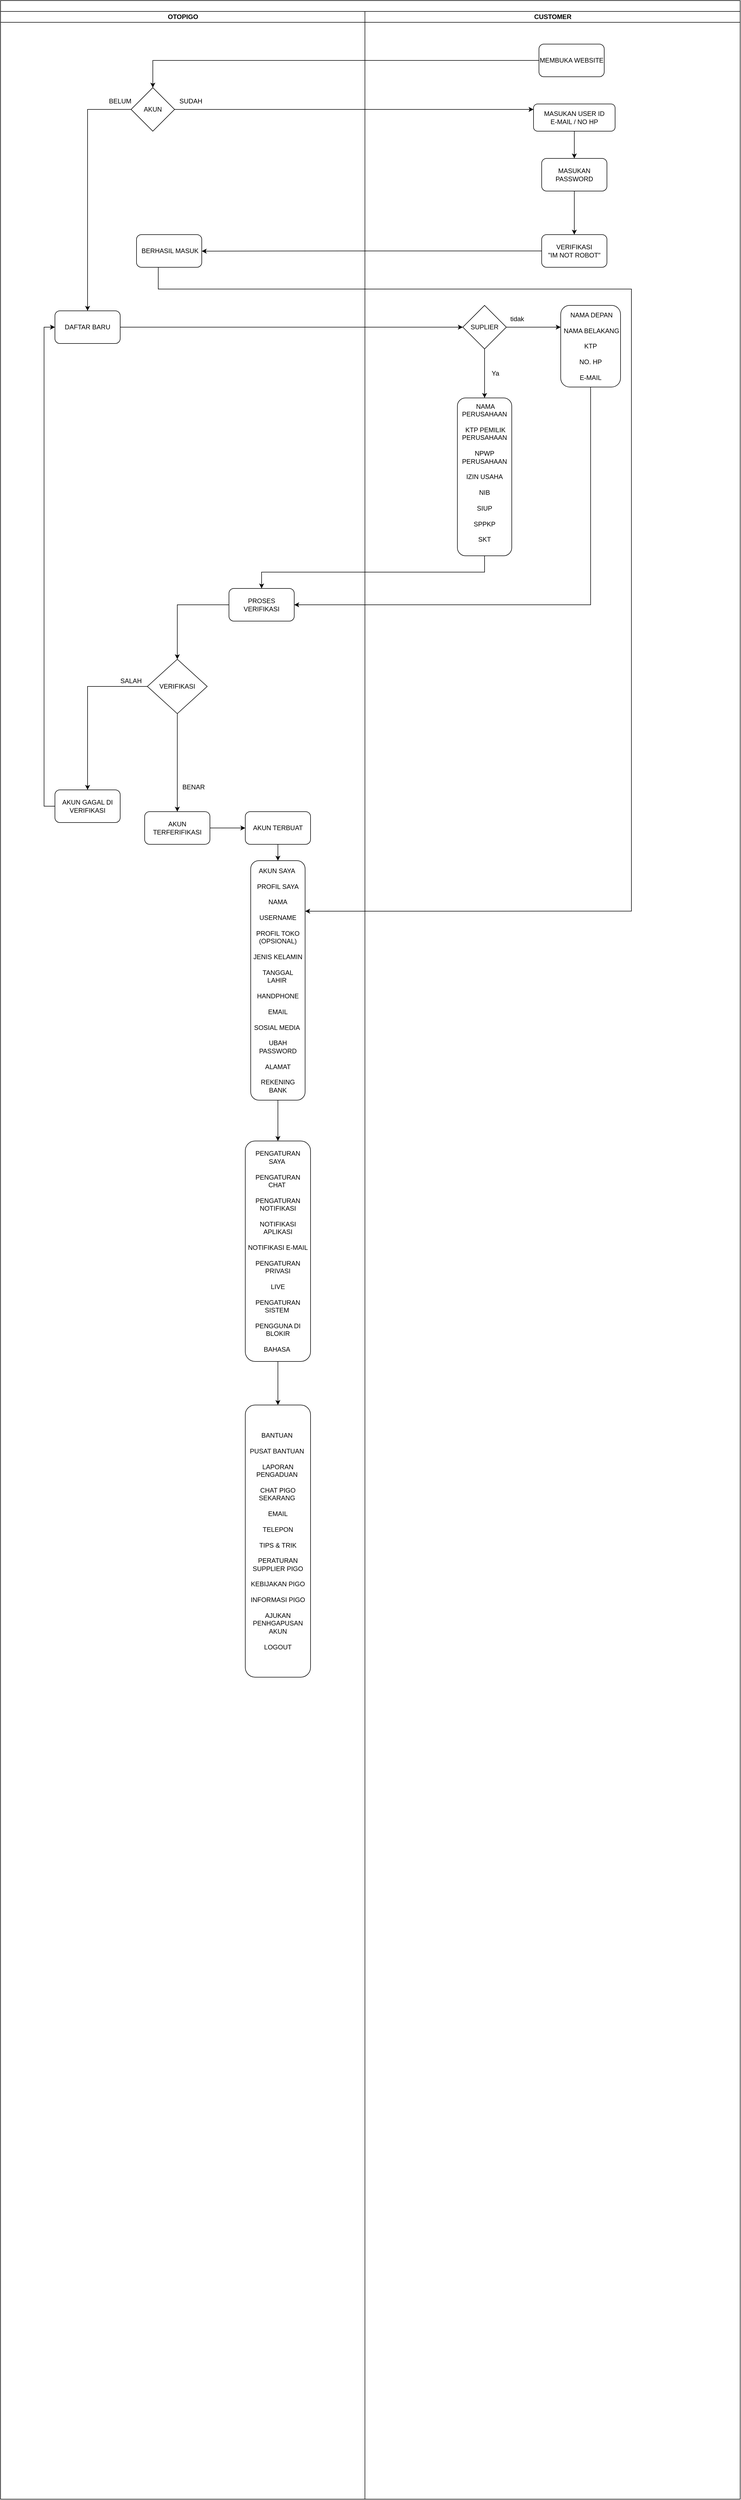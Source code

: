 <mxfile version="15.4.0" type="device"><diagram name="Page-1" id="74e2e168-ea6b-b213-b513-2b3c1d86103e"><mxGraphModel dx="1024" dy="592" grid="1" gridSize="10" guides="1" tooltips="1" connect="1" arrows="1" fold="1" page="1" pageScale="1" pageWidth="1100" pageHeight="850" background="none" math="0" shadow="0"><root><mxCell id="0"/><mxCell id="1" parent="0"/><mxCell id="77e6c97f196da883-1" value="" style="swimlane;html=1;childLayout=stackLayout;startSize=20;rounded=0;shadow=0;labelBackgroundColor=none;strokeWidth=1;fontFamily=Verdana;fontSize=8;align=center;" parent="1" vertex="1"><mxGeometry x="70" y="40" width="1360" height="4590" as="geometry"/></mxCell><mxCell id="XPItUe7Kpsux7hH2Lb_a-3" style="edgeStyle=orthogonalEdgeStyle;rounded=0;orthogonalLoop=1;jettySize=auto;html=1;exitX=1;exitY=0.5;exitDx=0;exitDy=0;entryX=0;entryY=0.5;entryDx=0;entryDy=0;" parent="77e6c97f196da883-1" source="unhP2kOYL-Sh8_WDmeJJ-26" target="XPItUe7Kpsux7hH2Lb_a-1" edge="1"><mxGeometry relative="1" as="geometry"/></mxCell><mxCell id="77e6c97f196da883-2" value="OTOPIGO" style="swimlane;html=1;startSize=20;" parent="77e6c97f196da883-1" vertex="1"><mxGeometry y="20" width="670" height="4570" as="geometry"/></mxCell><mxCell id="unhP2kOYL-Sh8_WDmeJJ-27" style="edgeStyle=orthogonalEdgeStyle;rounded=0;orthogonalLoop=1;jettySize=auto;html=1;exitX=0;exitY=0.5;exitDx=0;exitDy=0;entryX=0.5;entryY=0;entryDx=0;entryDy=0;" parent="77e6c97f196da883-2" source="unhP2kOYL-Sh8_WDmeJJ-6" target="unhP2kOYL-Sh8_WDmeJJ-26" edge="1"><mxGeometry relative="1" as="geometry"/></mxCell><mxCell id="unhP2kOYL-Sh8_WDmeJJ-6" value="AKUN" style="rhombus;whiteSpace=wrap;html=1;" parent="77e6c97f196da883-2" vertex="1"><mxGeometry x="240" y="140" width="80" height="80" as="geometry"/></mxCell><mxCell id="unhP2kOYL-Sh8_WDmeJJ-14" value="SUDAH" style="text;html=1;strokeColor=none;fillColor=none;align=center;verticalAlign=middle;whiteSpace=wrap;rounded=0;" parent="77e6c97f196da883-2" vertex="1"><mxGeometry x="320" y="150" width="60" height="30" as="geometry"/></mxCell><mxCell id="unhP2kOYL-Sh8_WDmeJJ-21" value="&amp;nbsp;BERHASIL MASUK" style="rounded=1;whiteSpace=wrap;html=1;" parent="77e6c97f196da883-2" vertex="1"><mxGeometry x="250" y="410" width="120" height="60" as="geometry"/></mxCell><mxCell id="unhP2kOYL-Sh8_WDmeJJ-26" value="DAFTAR BARU" style="rounded=1;whiteSpace=wrap;html=1;" parent="77e6c97f196da883-2" vertex="1"><mxGeometry x="100" y="550" width="120" height="60" as="geometry"/></mxCell><mxCell id="unhP2kOYL-Sh8_WDmeJJ-28" value="BELUM" style="text;html=1;strokeColor=none;fillColor=none;align=center;verticalAlign=middle;whiteSpace=wrap;rounded=0;" parent="77e6c97f196da883-2" vertex="1"><mxGeometry x="190" y="150" width="60" height="30" as="geometry"/></mxCell><mxCell id="unhP2kOYL-Sh8_WDmeJJ-61" value="VERIFIKASI" style="rhombus;whiteSpace=wrap;html=1;" parent="77e6c97f196da883-2" vertex="1"><mxGeometry x="270" y="1190" width="110" height="100" as="geometry"/></mxCell><mxCell id="unhP2kOYL-Sh8_WDmeJJ-68" value="BENAR" style="text;html=1;strokeColor=none;fillColor=none;align=center;verticalAlign=middle;whiteSpace=wrap;rounded=0;" parent="77e6c97f196da883-2" vertex="1"><mxGeometry x="325" y="1410" width="60" height="30" as="geometry"/></mxCell><mxCell id="unhP2kOYL-Sh8_WDmeJJ-69" value="SALAH" style="text;html=1;strokeColor=none;fillColor=none;align=center;verticalAlign=middle;whiteSpace=wrap;rounded=0;" parent="77e6c97f196da883-2" vertex="1"><mxGeometry x="170" y="1215" width="140" height="30" as="geometry"/></mxCell><mxCell id="unhP2kOYL-Sh8_WDmeJJ-94" value="" style="endArrow=none;html=1;rounded=0;edgeStyle=orthogonalEdgeStyle;" parent="77e6c97f196da883-2" edge="1"><mxGeometry width="50" height="50" relative="1" as="geometry"><mxPoint x="290" y="470" as="sourcePoint"/><mxPoint x="1160" y="1557" as="targetPoint"/><Array as="points"><mxPoint x="290" y="510"/><mxPoint x="1160" y="510"/><mxPoint x="1160" y="1557"/></Array></mxGeometry></mxCell><mxCell id="unhP2kOYL-Sh8_WDmeJJ-99" value="&lt;br&gt;&lt;br&gt;" style="edgeLabel;html=1;align=center;verticalAlign=middle;resizable=0;points=[];" parent="unhP2kOYL-Sh8_WDmeJJ-94" vertex="1" connectable="0"><mxGeometry x="0.814" y="-4" relative="1" as="geometry"><mxPoint as="offset"/></mxGeometry></mxCell><mxCell id="XPItUe7Kpsux7hH2Lb_a-23" style="edgeStyle=orthogonalEdgeStyle;rounded=0;orthogonalLoop=1;jettySize=auto;html=1;exitX=0;exitY=0.5;exitDx=0;exitDy=0;entryX=0.5;entryY=0;entryDx=0;entryDy=0;" parent="77e6c97f196da883-2" source="XPItUe7Kpsux7hH2Lb_a-8" target="unhP2kOYL-Sh8_WDmeJJ-61" edge="1"><mxGeometry relative="1" as="geometry"/></mxCell><mxCell id="XPItUe7Kpsux7hH2Lb_a-8" value="PROSES VERIFIKASI" style="rounded=1;whiteSpace=wrap;html=1;" parent="77e6c97f196da883-2" vertex="1"><mxGeometry x="420" y="1060" width="120" height="60" as="geometry"/></mxCell><mxCell id="kUcL3KY3kuiJCjbiasN_-1" style="edgeStyle=orthogonalEdgeStyle;rounded=0;orthogonalLoop=1;jettySize=auto;html=1;exitX=0;exitY=0.5;exitDx=0;exitDy=0;entryX=0;entryY=0.5;entryDx=0;entryDy=0;" edge="1" parent="77e6c97f196da883-2" source="unhP2kOYL-Sh8_WDmeJJ-65" target="unhP2kOYL-Sh8_WDmeJJ-26"><mxGeometry relative="1" as="geometry"/></mxCell><mxCell id="unhP2kOYL-Sh8_WDmeJJ-65" value="AKUN GAGAL DI VERIFIKASI" style="rounded=1;whiteSpace=wrap;html=1;" parent="77e6c97f196da883-2" vertex="1"><mxGeometry x="100" y="1430" width="120" height="60" as="geometry"/></mxCell><mxCell id="unhP2kOYL-Sh8_WDmeJJ-67" style="edgeStyle=orthogonalEdgeStyle;rounded=0;orthogonalLoop=1;jettySize=auto;html=1;entryX=0.5;entryY=0;entryDx=0;entryDy=0;exitX=0;exitY=0.5;exitDx=0;exitDy=0;" parent="77e6c97f196da883-2" source="unhP2kOYL-Sh8_WDmeJJ-61" target="unhP2kOYL-Sh8_WDmeJJ-65" edge="1"><mxGeometry relative="1" as="geometry"><mxPoint x="260" y="1240" as="sourcePoint"/></mxGeometry></mxCell><mxCell id="unhP2kOYL-Sh8_WDmeJJ-62" value="AKUN TERFERIFIKASI" style="rounded=1;whiteSpace=wrap;html=1;" parent="77e6c97f196da883-2" vertex="1"><mxGeometry x="265" y="1470" width="120" height="60" as="geometry"/></mxCell><mxCell id="unhP2kOYL-Sh8_WDmeJJ-64" style="edgeStyle=orthogonalEdgeStyle;rounded=0;orthogonalLoop=1;jettySize=auto;html=1;exitX=0.5;exitY=1;exitDx=0;exitDy=0;entryX=0.5;entryY=0;entryDx=0;entryDy=0;" parent="77e6c97f196da883-2" source="unhP2kOYL-Sh8_WDmeJJ-61" target="unhP2kOYL-Sh8_WDmeJJ-62" edge="1"><mxGeometry relative="1" as="geometry"/></mxCell><mxCell id="unhP2kOYL-Sh8_WDmeJJ-70" value="AKUN TERBUAT" style="whiteSpace=wrap;html=1;rounded=1;" parent="77e6c97f196da883-2" vertex="1"><mxGeometry x="450" y="1470" width="120" height="60" as="geometry"/></mxCell><mxCell id="unhP2kOYL-Sh8_WDmeJJ-71" value="" style="edgeStyle=orthogonalEdgeStyle;rounded=0;orthogonalLoop=1;jettySize=auto;html=1;" parent="77e6c97f196da883-2" source="unhP2kOYL-Sh8_WDmeJJ-62" target="unhP2kOYL-Sh8_WDmeJJ-70" edge="1"><mxGeometry relative="1" as="geometry"/></mxCell><mxCell id="unhP2kOYL-Sh8_WDmeJJ-76" value="AKUN SAYA&amp;nbsp;&lt;br&gt;&lt;br&gt;PROFIL SAYA&lt;br&gt;&lt;br&gt;NAMA&lt;br&gt;&lt;br&gt;USERNAME&lt;br&gt;&lt;br&gt;PROFIL TOKO (OPSIONAL)&lt;br&gt;&lt;br&gt;JENIS KELAMIN&lt;br&gt;&lt;br&gt;TANGGAL LAHIR&amp;nbsp;&lt;br&gt;&lt;br&gt;HANDPHONE&lt;br&gt;&lt;br&gt;EMAIL&lt;br&gt;&lt;br&gt;SOSIAL MEDIA&amp;nbsp;&lt;br&gt;&lt;br&gt;UBAH PASSWORD&lt;br&gt;&lt;br&gt;ALAMAT&lt;br&gt;&lt;br&gt;REKENING BANK" style="whiteSpace=wrap;html=1;rounded=1;" parent="77e6c97f196da883-2" vertex="1"><mxGeometry x="460" y="1560" width="100" height="440" as="geometry"/></mxCell><mxCell id="unhP2kOYL-Sh8_WDmeJJ-77" value="" style="edgeStyle=orthogonalEdgeStyle;rounded=0;orthogonalLoop=1;jettySize=auto;html=1;" parent="77e6c97f196da883-2" source="unhP2kOYL-Sh8_WDmeJJ-70" target="unhP2kOYL-Sh8_WDmeJJ-76" edge="1"><mxGeometry relative="1" as="geometry"/></mxCell><mxCell id="unhP2kOYL-Sh8_WDmeJJ-79" value="PENGATURAN SAYA&amp;nbsp;&lt;br&gt;&lt;br&gt;PENGATURAN CHAT&amp;nbsp;&lt;br&gt;&lt;br&gt;PENGATURAN NOTIFIKASI&lt;br&gt;&lt;br&gt;NOTIFIKASI APLIKASI&lt;br&gt;&lt;br&gt;NOTIFIKASI E-MAIL&lt;br&gt;&lt;br&gt;PENGATURAN PRIVASI&lt;br&gt;&lt;br&gt;LIVE&lt;br&gt;&lt;br&gt;PENGATURAN SISTEM&amp;nbsp;&lt;br&gt;&lt;br&gt;PENGGUNA DI BLOKIR&lt;br&gt;&lt;br&gt;BAHASA&amp;nbsp;" style="whiteSpace=wrap;html=1;rounded=1;" parent="77e6c97f196da883-2" vertex="1"><mxGeometry x="450" y="2075" width="120" height="405" as="geometry"/></mxCell><mxCell id="unhP2kOYL-Sh8_WDmeJJ-80" value="" style="edgeStyle=orthogonalEdgeStyle;rounded=0;orthogonalLoop=1;jettySize=auto;html=1;" parent="77e6c97f196da883-2" source="unhP2kOYL-Sh8_WDmeJJ-76" target="unhP2kOYL-Sh8_WDmeJJ-79" edge="1"><mxGeometry relative="1" as="geometry"/></mxCell><mxCell id="unhP2kOYL-Sh8_WDmeJJ-81" value="BANTUAN&amp;nbsp;&lt;br&gt;&lt;br&gt;PUSAT BANTUAN&amp;nbsp;&lt;br&gt;&lt;br&gt;LAPORAN PENGADUAN&amp;nbsp;&lt;br&gt;&lt;br&gt;CHAT PIGO SEKARANG&amp;nbsp;&lt;br&gt;&lt;br&gt;EMAIL&lt;br&gt;&lt;br&gt;TELEPON&lt;br&gt;&lt;br&gt;TIPS &amp;amp; TRIK&lt;br&gt;&lt;br&gt;PERATURAN SUPPLIER PIGO&lt;br&gt;&lt;br&gt;KEBIJAKAN PIGO&lt;br&gt;&lt;br&gt;INFORMASI PIGO&lt;br&gt;&lt;br&gt;AJUKAN PENHGAPUSAN AKUN&lt;br&gt;&lt;br&gt;LOGOUT" style="whiteSpace=wrap;html=1;rounded=1;" parent="77e6c97f196da883-2" vertex="1"><mxGeometry x="450" y="2560" width="120" height="500" as="geometry"/></mxCell><mxCell id="unhP2kOYL-Sh8_WDmeJJ-82" value="" style="edgeStyle=orthogonalEdgeStyle;rounded=0;orthogonalLoop=1;jettySize=auto;html=1;" parent="77e6c97f196da883-2" source="unhP2kOYL-Sh8_WDmeJJ-79" target="unhP2kOYL-Sh8_WDmeJJ-81" edge="1"><mxGeometry relative="1" as="geometry"/></mxCell><mxCell id="77e6c97f196da883-3" value="CUSTOMER" style="swimlane;html=1;startSize=20;" parent="77e6c97f196da883-1" vertex="1"><mxGeometry x="670" y="20" width="690" height="4570" as="geometry"/></mxCell><mxCell id="unhP2kOYL-Sh8_WDmeJJ-4" value="MEMBUKA WEBSITE" style="rounded=1;whiteSpace=wrap;html=1;" parent="77e6c97f196da883-3" vertex="1"><mxGeometry x="320" y="60" width="120" height="60" as="geometry"/></mxCell><mxCell id="unhP2kOYL-Sh8_WDmeJJ-12" value="MASUKAN USER ID&lt;br&gt;E-MAIL / NO HP" style="rounded=1;whiteSpace=wrap;html=1;" parent="77e6c97f196da883-3" vertex="1"><mxGeometry x="310" y="170" width="150" height="50" as="geometry"/></mxCell><mxCell id="unhP2kOYL-Sh8_WDmeJJ-17" value="MASUKAN PASSWORD" style="whiteSpace=wrap;html=1;rounded=1;" parent="77e6c97f196da883-3" vertex="1"><mxGeometry x="325" y="270" width="120" height="60" as="geometry"/></mxCell><mxCell id="unhP2kOYL-Sh8_WDmeJJ-19" style="edgeStyle=orthogonalEdgeStyle;rounded=0;orthogonalLoop=1;jettySize=auto;html=1;exitX=0.5;exitY=1;exitDx=0;exitDy=0;" parent="77e6c97f196da883-3" source="unhP2kOYL-Sh8_WDmeJJ-12" target="unhP2kOYL-Sh8_WDmeJJ-17" edge="1"><mxGeometry relative="1" as="geometry"/></mxCell><mxCell id="unhP2kOYL-Sh8_WDmeJJ-29" value="&amp;nbsp;NAMA PERUSAHAAN&lt;br&gt;&lt;br&gt;&amp;nbsp;KTP PEMILIK PERUSAHAAN&lt;br&gt;&amp;nbsp;&lt;br&gt;NPWP PERUSAHAAN&lt;br&gt;&lt;br&gt;IZIN USAHA&lt;br&gt;&lt;br&gt;NIB&lt;br&gt;&lt;br&gt;SIUP&lt;br&gt;&lt;br&gt;SPPKP&lt;br&gt;&lt;br&gt;SKT&lt;br&gt;&lt;br&gt;" style="whiteSpace=wrap;html=1;rounded=1;" parent="77e6c97f196da883-3" vertex="1"><mxGeometry x="170" y="710" width="100" height="290" as="geometry"/></mxCell><mxCell id="unhP2kOYL-Sh8_WDmeJJ-109" value="" style="endArrow=classic;html=1;rounded=0;edgeStyle=orthogonalEdgeStyle;entryX=1.001;entryY=0.211;entryDx=0;entryDy=0;entryPerimeter=0;" parent="77e6c97f196da883-3" target="unhP2kOYL-Sh8_WDmeJJ-76" edge="1"><mxGeometry width="50" height="50" relative="1" as="geometry"><mxPoint x="490" y="1550" as="sourcePoint"/><mxPoint x="520" y="1640" as="targetPoint"/><Array as="points"><mxPoint x="490" y="1653"/></Array></mxGeometry></mxCell><mxCell id="XPItUe7Kpsux7hH2Lb_a-4" style="edgeStyle=orthogonalEdgeStyle;rounded=0;orthogonalLoop=1;jettySize=auto;html=1;exitX=0.5;exitY=1;exitDx=0;exitDy=0;" parent="77e6c97f196da883-3" source="XPItUe7Kpsux7hH2Lb_a-1" target="unhP2kOYL-Sh8_WDmeJJ-29" edge="1"><mxGeometry relative="1" as="geometry"/></mxCell><mxCell id="XPItUe7Kpsux7hH2Lb_a-5" style="edgeStyle=orthogonalEdgeStyle;rounded=0;orthogonalLoop=1;jettySize=auto;html=1;exitX=1;exitY=0.5;exitDx=0;exitDy=0;" parent="77e6c97f196da883-3" source="XPItUe7Kpsux7hH2Lb_a-1" target="XPItUe7Kpsux7hH2Lb_a-2" edge="1"><mxGeometry relative="1" as="geometry"><Array as="points"><mxPoint x="340" y="580"/><mxPoint x="340" y="580"/></Array></mxGeometry></mxCell><mxCell id="XPItUe7Kpsux7hH2Lb_a-1" value="SUPLIER" style="rhombus;whiteSpace=wrap;html=1;" parent="77e6c97f196da883-3" vertex="1"><mxGeometry x="180" y="540" width="80" height="80" as="geometry"/></mxCell><mxCell id="XPItUe7Kpsux7hH2Lb_a-2" value="&amp;nbsp;NAMA DEPAN&lt;br&gt;&lt;br&gt;&amp;nbsp;NAMA BELAKANG&lt;br&gt;&amp;nbsp;&lt;br&gt;KTP&lt;br&gt;&lt;br&gt;NO. HP&lt;br&gt;&lt;br&gt;E-MAIL" style="whiteSpace=wrap;html=1;rounded=1;" parent="77e6c97f196da883-3" vertex="1"><mxGeometry x="360" y="540" width="110" height="150" as="geometry"/></mxCell><mxCell id="XPItUe7Kpsux7hH2Lb_a-6" value="tidak" style="text;html=1;strokeColor=none;fillColor=none;align=center;verticalAlign=middle;whiteSpace=wrap;rounded=0;" parent="77e6c97f196da883-3" vertex="1"><mxGeometry x="250" y="550" width="60" height="30" as="geometry"/></mxCell><mxCell id="XPItUe7Kpsux7hH2Lb_a-7" value="Ya" style="text;html=1;strokeColor=none;fillColor=none;align=center;verticalAlign=middle;whiteSpace=wrap;rounded=0;" parent="77e6c97f196da883-3" vertex="1"><mxGeometry x="210" y="650" width="60" height="30" as="geometry"/></mxCell><mxCell id="unhP2kOYL-Sh8_WDmeJJ-23" value="VERIFIKASI &lt;br&gt;&quot;IM NOT ROBOT&quot;" style="whiteSpace=wrap;html=1;rounded=1;" parent="77e6c97f196da883-3" vertex="1"><mxGeometry x="325" y="410" width="120" height="60" as="geometry"/></mxCell><mxCell id="unhP2kOYL-Sh8_WDmeJJ-24" value="" style="edgeStyle=orthogonalEdgeStyle;rounded=0;orthogonalLoop=1;jettySize=auto;html=1;" parent="77e6c97f196da883-3" source="unhP2kOYL-Sh8_WDmeJJ-17" target="unhP2kOYL-Sh8_WDmeJJ-23" edge="1"><mxGeometry relative="1" as="geometry"/></mxCell><mxCell id="XPItUe7Kpsux7hH2Lb_a-21" style="edgeStyle=orthogonalEdgeStyle;rounded=0;orthogonalLoop=1;jettySize=auto;html=1;exitX=0.5;exitY=1;exitDx=0;exitDy=0;entryX=1;entryY=0.5;entryDx=0;entryDy=0;" parent="77e6c97f196da883-1" source="XPItUe7Kpsux7hH2Lb_a-2" target="XPItUe7Kpsux7hH2Lb_a-8" edge="1"><mxGeometry relative="1" as="geometry"/></mxCell><mxCell id="XPItUe7Kpsux7hH2Lb_a-22" style="edgeStyle=orthogonalEdgeStyle;rounded=0;orthogonalLoop=1;jettySize=auto;html=1;exitX=0.5;exitY=1;exitDx=0;exitDy=0;entryX=0.5;entryY=0;entryDx=0;entryDy=0;" parent="77e6c97f196da883-1" source="unhP2kOYL-Sh8_WDmeJJ-29" target="XPItUe7Kpsux7hH2Lb_a-8" edge="1"><mxGeometry relative="1" as="geometry"/></mxCell><mxCell id="unhP2kOYL-Sh8_WDmeJJ-7" style="edgeStyle=orthogonalEdgeStyle;rounded=0;orthogonalLoop=1;jettySize=auto;html=1;exitX=0;exitY=0.5;exitDx=0;exitDy=0;entryX=0.5;entryY=0;entryDx=0;entryDy=0;" parent="77e6c97f196da883-1" source="unhP2kOYL-Sh8_WDmeJJ-4" target="unhP2kOYL-Sh8_WDmeJJ-6" edge="1"><mxGeometry relative="1" as="geometry"><mxPoint x="340" y="110.333" as="targetPoint"/></mxGeometry></mxCell><mxCell id="kUcL3KY3kuiJCjbiasN_-2" style="edgeStyle=orthogonalEdgeStyle;rounded=0;orthogonalLoop=1;jettySize=auto;html=1;exitX=1;exitY=0.5;exitDx=0;exitDy=0;" edge="1" parent="77e6c97f196da883-1" source="unhP2kOYL-Sh8_WDmeJJ-6"><mxGeometry relative="1" as="geometry"><mxPoint x="980" y="200" as="targetPoint"/></mxGeometry></mxCell><mxCell id="unhP2kOYL-Sh8_WDmeJJ-25" style="edgeStyle=orthogonalEdgeStyle;rounded=0;orthogonalLoop=1;jettySize=auto;html=1;exitX=0;exitY=0.5;exitDx=0;exitDy=0;" parent="1" source="unhP2kOYL-Sh8_WDmeJJ-23" edge="1"><mxGeometry relative="1" as="geometry"><mxPoint x="440" y="500.333" as="targetPoint"/></mxGeometry></mxCell></root></mxGraphModel></diagram></mxfile>